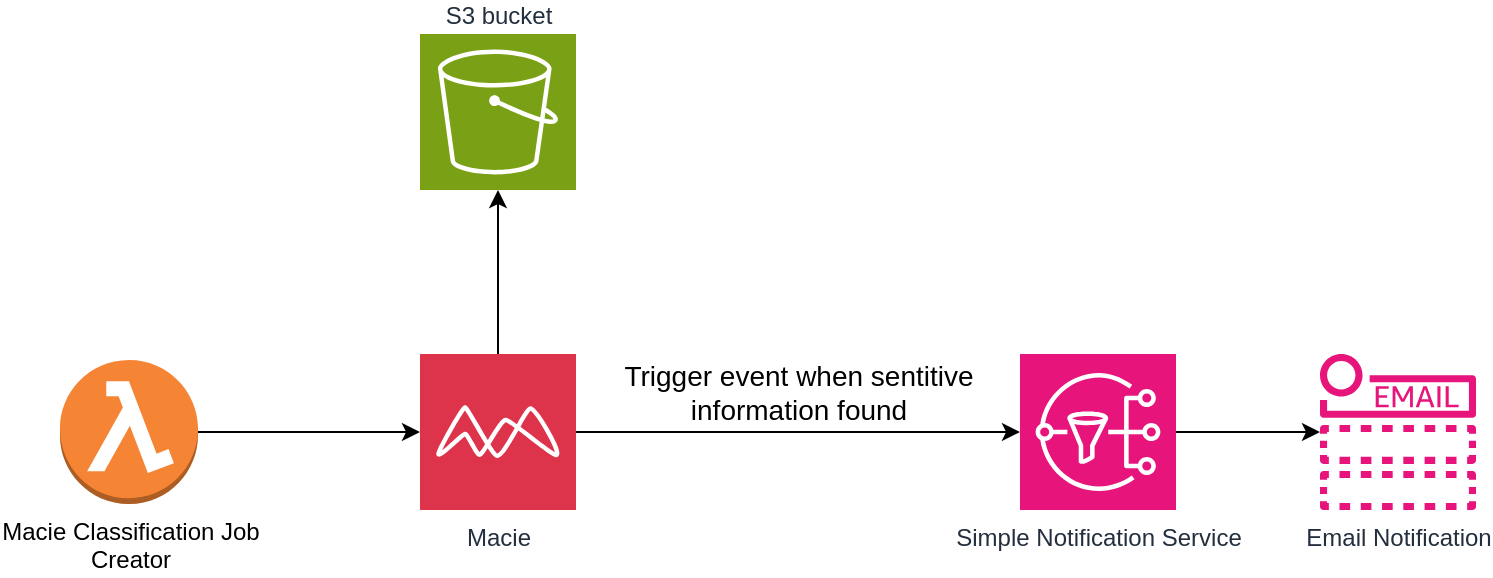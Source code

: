 <mxfile version="24.7.5">
  <diagram name="Page-1" id="cxbHbJuks0gaINaPjEor">
    <mxGraphModel dx="953" dy="526" grid="1" gridSize="10" guides="1" tooltips="1" connect="1" arrows="1" fold="1" page="1" pageScale="1" pageWidth="850" pageHeight="1100" math="0" shadow="0">
      <root>
        <mxCell id="0" />
        <mxCell id="1" parent="0" />
        <mxCell id="EA5i2GLs4yXYXx-fGXGC-6" style="edgeStyle=orthogonalEdgeStyle;rounded=0;orthogonalLoop=1;jettySize=auto;html=1;" edge="1" parent="1" source="EA5i2GLs4yXYXx-fGXGC-1" target="EA5i2GLs4yXYXx-fGXGC-4">
          <mxGeometry relative="1" as="geometry" />
        </mxCell>
        <mxCell id="EA5i2GLs4yXYXx-fGXGC-8" value="Trigger event when&amp;nbsp;sentitive &lt;br style=&quot;font-size: 14px;&quot;&gt;information found" style="edgeStyle=orthogonalEdgeStyle;rounded=0;orthogonalLoop=1;jettySize=auto;html=1;fontSize=14;labelPosition=center;verticalLabelPosition=top;align=center;verticalAlign=bottom;" edge="1" parent="1" source="EA5i2GLs4yXYXx-fGXGC-1" target="EA5i2GLs4yXYXx-fGXGC-7">
          <mxGeometry relative="1" as="geometry" />
        </mxCell>
        <mxCell id="EA5i2GLs4yXYXx-fGXGC-1" value="Macie" style="sketch=0;points=[[0,0,0],[0.25,0,0],[0.5,0,0],[0.75,0,0],[1,0,0],[0,1,0],[0.25,1,0],[0.5,1,0],[0.75,1,0],[1,1,0],[0,0.25,0],[0,0.5,0],[0,0.75,0],[1,0.25,0],[1,0.5,0],[1,0.75,0]];outlineConnect=0;fontColor=#232F3E;fillColor=#DD344C;strokeColor=#ffffff;dashed=0;verticalLabelPosition=bottom;verticalAlign=top;align=center;html=1;fontSize=12;fontStyle=0;aspect=fixed;shape=mxgraph.aws4.resourceIcon;resIcon=mxgraph.aws4.macie;" vertex="1" parent="1">
          <mxGeometry x="210" y="210" width="78" height="78" as="geometry" />
        </mxCell>
        <mxCell id="EA5i2GLs4yXYXx-fGXGC-3" style="edgeStyle=orthogonalEdgeStyle;rounded=0;orthogonalLoop=1;jettySize=auto;html=1;" edge="1" parent="1" source="EA5i2GLs4yXYXx-fGXGC-2" target="EA5i2GLs4yXYXx-fGXGC-1">
          <mxGeometry relative="1" as="geometry" />
        </mxCell>
        <mxCell id="EA5i2GLs4yXYXx-fGXGC-2" value="Macie Classification Job &lt;br&gt;Creator" style="outlineConnect=0;dashed=0;verticalLabelPosition=bottom;verticalAlign=top;align=center;html=1;shape=mxgraph.aws3.lambda_function;fillColor=#F58534;gradientColor=none;" vertex="1" parent="1">
          <mxGeometry x="30" y="213" width="69" height="72" as="geometry" />
        </mxCell>
        <mxCell id="EA5i2GLs4yXYXx-fGXGC-4" value="S3 bucket" style="sketch=0;points=[[0,0,0],[0.25,0,0],[0.5,0,0],[0.75,0,0],[1,0,0],[0,1,0],[0.25,1,0],[0.5,1,0],[0.75,1,0],[1,1,0],[0,0.25,0],[0,0.5,0],[0,0.75,0],[1,0.25,0],[1,0.5,0],[1,0.75,0]];outlineConnect=0;fontColor=#232F3E;fillColor=#7AA116;strokeColor=#ffffff;dashed=0;verticalLabelPosition=top;verticalAlign=bottom;align=center;html=1;fontSize=12;fontStyle=0;aspect=fixed;shape=mxgraph.aws4.resourceIcon;resIcon=mxgraph.aws4.s3;labelPosition=center;" vertex="1" parent="1">
          <mxGeometry x="210" y="50" width="78" height="78" as="geometry" />
        </mxCell>
        <mxCell id="EA5i2GLs4yXYXx-fGXGC-10" style="edgeStyle=orthogonalEdgeStyle;rounded=0;orthogonalLoop=1;jettySize=auto;html=1;" edge="1" parent="1" source="EA5i2GLs4yXYXx-fGXGC-7" target="EA5i2GLs4yXYXx-fGXGC-9">
          <mxGeometry relative="1" as="geometry" />
        </mxCell>
        <mxCell id="EA5i2GLs4yXYXx-fGXGC-7" value="Simple Notification Service" style="sketch=0;points=[[0,0,0],[0.25,0,0],[0.5,0,0],[0.75,0,0],[1,0,0],[0,1,0],[0.25,1,0],[0.5,1,0],[0.75,1,0],[1,1,0],[0,0.25,0],[0,0.5,0],[0,0.75,0],[1,0.25,0],[1,0.5,0],[1,0.75,0]];outlineConnect=0;fontColor=#232F3E;fillColor=#E7157B;strokeColor=#ffffff;dashed=0;verticalLabelPosition=bottom;verticalAlign=top;align=center;html=1;fontSize=12;fontStyle=0;aspect=fixed;shape=mxgraph.aws4.resourceIcon;resIcon=mxgraph.aws4.sns;" vertex="1" parent="1">
          <mxGeometry x="510" y="210" width="78" height="78" as="geometry" />
        </mxCell>
        <mxCell id="EA5i2GLs4yXYXx-fGXGC-9" value="Email Notification" style="sketch=0;outlineConnect=0;fontColor=#232F3E;gradientColor=none;fillColor=#E7157B;strokeColor=none;dashed=0;verticalLabelPosition=bottom;verticalAlign=top;align=center;html=1;fontSize=12;fontStyle=0;aspect=fixed;pointerEvents=1;shape=mxgraph.aws4.email_notification;" vertex="1" parent="1">
          <mxGeometry x="660" y="210" width="78" height="78" as="geometry" />
        </mxCell>
      </root>
    </mxGraphModel>
  </diagram>
</mxfile>
